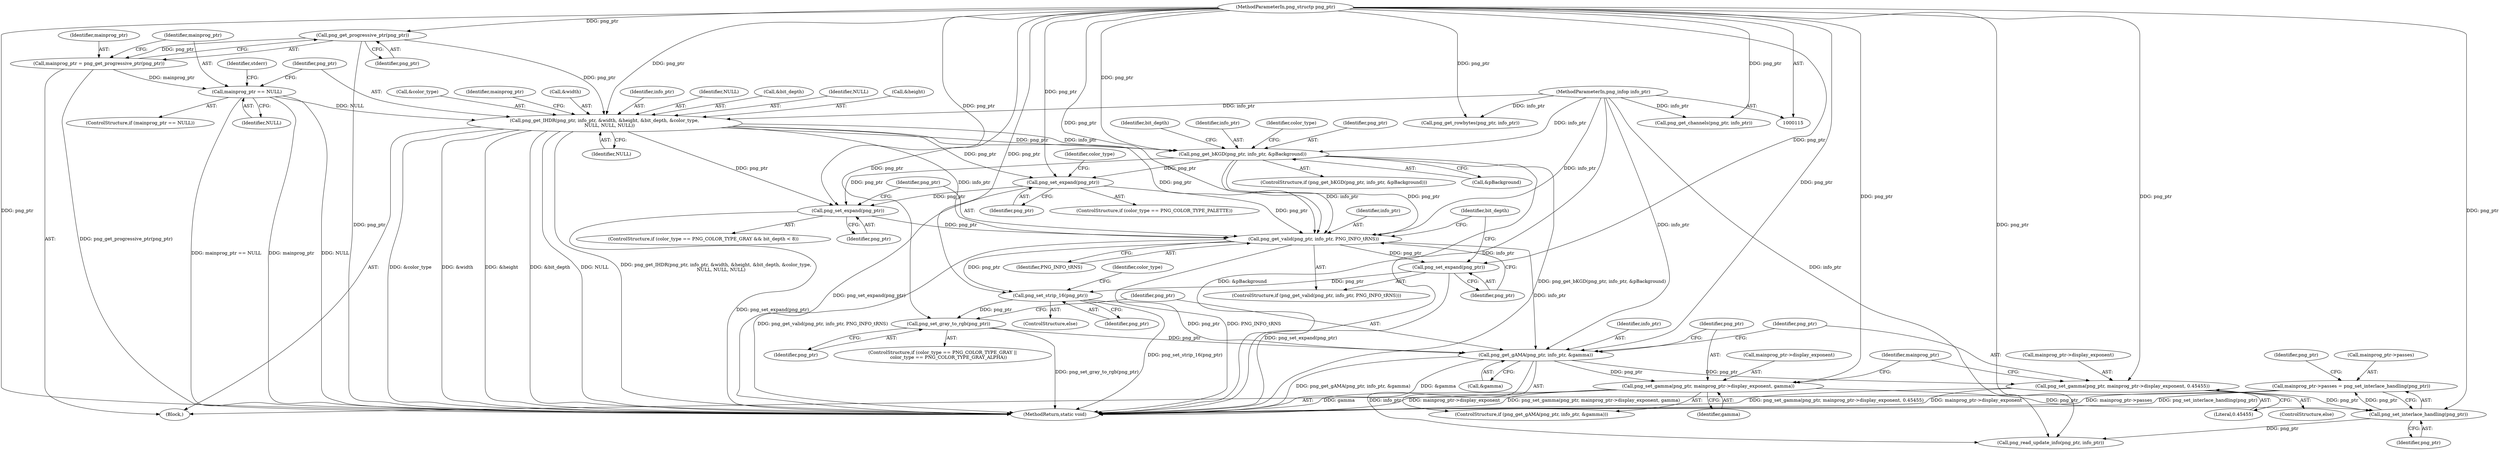 digraph "0_Android_9d4853418ab2f754c2b63e091c29c5529b8b86ca_3@API" {
"1000378" [label="(Call,mainprog_ptr->passes = png_set_interlace_handling(png_ptr))"];
"1000382" [label="(Call,png_set_interlace_handling(png_ptr))"];
"1000372" [label="(Call,png_set_gamma(png_ptr, mainprog_ptr->display_exponent, 0.45455))"];
"1000360" [label="(Call,png_get_gAMA(png_ptr, info_ptr, &gamma))"];
"1000347" [label="(Call,png_set_strip_16(png_ptr))"];
"1000335" [label="(Call,png_get_valid(png_ptr, info_ptr, PNG_INFO_tRNS))"];
"1000332" [label="(Call,png_set_expand(png_ptr))"];
"1000140" [label="(Call,png_get_IHDR(png_ptr, info_ptr, &width, &height, &bit_depth, &color_type,\n       NULL, NULL, NULL))"];
"1000127" [label="(Call,png_get_progressive_ptr(png_ptr))"];
"1000116" [label="(MethodParameterIn,png_structp png_ptr)"];
"1000117" [label="(MethodParameterIn,png_infop info_ptr)"];
"1000130" [label="(Call,mainprog_ptr == NULL)"];
"1000125" [label="(Call,mainprog_ptr = png_get_progressive_ptr(png_ptr))"];
"1000175" [label="(Call,png_get_bKGD(png_ptr, info_ptr, &pBackground))"];
"1000322" [label="(Call,png_set_expand(png_ptr))"];
"1000339" [label="(Call,png_set_expand(png_ptr))"];
"1000357" [label="(Call,png_set_gray_to_rgb(png_ptr))"];
"1000365" [label="(Call,png_set_gamma(png_ptr, mainprog_ptr->display_exponent, gamma))"];
"1000128" [label="(Identifier,png_ptr)"];
"1000343" [label="(Identifier,bit_depth)"];
"1000385" [label="(Identifier,png_ptr)"];
"1000373" [label="(Identifier,png_ptr)"];
"1000177" [label="(Identifier,info_ptr)"];
"1000405" [label="(MethodReturn,static void)"];
"1000142" [label="(Identifier,info_ptr)"];
"1000332" [label="(Call,png_set_expand(png_ptr))"];
"1000340" [label="(Identifier,png_ptr)"];
"1000178" [label="(Call,&pBackground)"];
"1000174" [label="(ControlStructure,if (png_get_bKGD(png_ptr, info_ptr, &pBackground)))"];
"1000333" [label="(Identifier,png_ptr)"];
"1000336" [label="(Identifier,png_ptr)"];
"1000320" [label="(Identifier,color_type)"];
"1000153" [label="(Identifier,NULL)"];
"1000393" [label="(Call,png_get_rowbytes(png_ptr, info_ptr))"];
"1000151" [label="(Identifier,NULL)"];
"1000147" [label="(Call,&bit_depth)"];
"1000352" [label="(Identifier,color_type)"];
"1000361" [label="(Identifier,png_ptr)"];
"1000116" [label="(MethodParameterIn,png_structp png_ptr)"];
"1000349" [label="(ControlStructure,if (color_type == PNG_COLOR_TYPE_GRAY ||\n        color_type == PNG_COLOR_TYPE_GRAY_ALPHA))"];
"1000347" [label="(Call,png_set_strip_16(png_ptr))"];
"1000130" [label="(Call,mainprog_ptr == NULL)"];
"1000324" [label="(ControlStructure,if (color_type == PNG_COLOR_TYPE_GRAY && bit_depth < 8))"];
"1000374" [label="(Call,mainprog_ptr->display_exponent)"];
"1000357" [label="(Call,png_set_gray_to_rgb(png_ptr))"];
"1000175" [label="(Call,png_get_bKGD(png_ptr, info_ptr, &pBackground))"];
"1000131" [label="(Identifier,mainprog_ptr)"];
"1000327" [label="(Identifier,color_type)"];
"1000348" [label="(Identifier,png_ptr)"];
"1000322" [label="(Call,png_set_expand(png_ptr))"];
"1000126" [label="(Identifier,mainprog_ptr)"];
"1000118" [label="(Block,)"];
"1000338" [label="(Identifier,PNG_INFO_tRNS)"];
"1000400" [label="(Call,png_get_channels(png_ptr, info_ptr))"];
"1000132" [label="(Identifier,NULL)"];
"1000127" [label="(Call,png_get_progressive_ptr(png_ptr))"];
"1000318" [label="(ControlStructure,if (color_type == PNG_COLOR_TYPE_PALETTE))"];
"1000141" [label="(Identifier,png_ptr)"];
"1000362" [label="(Identifier,info_ptr)"];
"1000152" [label="(Identifier,NULL)"];
"1000359" [label="(ControlStructure,if (png_get_gAMA(png_ptr, info_ptr, &gamma)))"];
"1000360" [label="(Call,png_get_gAMA(png_ptr, info_ptr, &gamma))"];
"1000363" [label="(Call,&gamma)"];
"1000370" [label="(Identifier,gamma)"];
"1000176" [label="(Identifier,png_ptr)"];
"1000383" [label="(Identifier,png_ptr)"];
"1000140" [label="(Call,png_get_IHDR(png_ptr, info_ptr, &width, &height, &bit_depth, &color_type,\n       NULL, NULL, NULL))"];
"1000145" [label="(Call,&height)"];
"1000149" [label="(Call,&color_type)"];
"1000156" [label="(Identifier,mainprog_ptr)"];
"1000382" [label="(Call,png_set_interlace_handling(png_ptr))"];
"1000365" [label="(Call,png_set_gamma(png_ptr, mainprog_ptr->display_exponent, gamma))"];
"1000117" [label="(MethodParameterIn,png_infop info_ptr)"];
"1000334" [label="(ControlStructure,if (png_get_valid(png_ptr, info_ptr, PNG_INFO_tRNS)))"];
"1000371" [label="(ControlStructure,else)"];
"1000377" [label="(Literal,0.45455)"];
"1000379" [label="(Call,mainprog_ptr->passes)"];
"1000367" [label="(Call,mainprog_ptr->display_exponent)"];
"1000143" [label="(Call,&width)"];
"1000183" [label="(Identifier,bit_depth)"];
"1000378" [label="(Call,mainprog_ptr->passes = png_set_interlace_handling(png_ptr))"];
"1000366" [label="(Identifier,png_ptr)"];
"1000129" [label="(ControlStructure,if (mainprog_ptr == NULL))"];
"1000372" [label="(Call,png_set_gamma(png_ptr, mainprog_ptr->display_exponent, 0.45455))"];
"1000335" [label="(Call,png_get_valid(png_ptr, info_ptr, PNG_INFO_tRNS))"];
"1000323" [label="(Identifier,png_ptr)"];
"1000135" [label="(Identifier,stderr)"];
"1000380" [label="(Identifier,mainprog_ptr)"];
"1000125" [label="(Call,mainprog_ptr = png_get_progressive_ptr(png_ptr))"];
"1000384" [label="(Call,png_read_update_info(png_ptr, info_ptr))"];
"1000337" [label="(Identifier,info_ptr)"];
"1000339" [label="(Call,png_set_expand(png_ptr))"];
"1000346" [label="(ControlStructure,else)"];
"1000358" [label="(Identifier,png_ptr)"];
"1000378" -> "1000118"  [label="AST: "];
"1000378" -> "1000382"  [label="CFG: "];
"1000379" -> "1000378"  [label="AST: "];
"1000382" -> "1000378"  [label="AST: "];
"1000385" -> "1000378"  [label="CFG: "];
"1000378" -> "1000405"  [label="DDG: mainprog_ptr->passes"];
"1000378" -> "1000405"  [label="DDG: png_set_interlace_handling(png_ptr)"];
"1000382" -> "1000378"  [label="DDG: png_ptr"];
"1000382" -> "1000383"  [label="CFG: "];
"1000383" -> "1000382"  [label="AST: "];
"1000372" -> "1000382"  [label="DDG: png_ptr"];
"1000365" -> "1000382"  [label="DDG: png_ptr"];
"1000116" -> "1000382"  [label="DDG: png_ptr"];
"1000382" -> "1000384"  [label="DDG: png_ptr"];
"1000372" -> "1000371"  [label="AST: "];
"1000372" -> "1000377"  [label="CFG: "];
"1000373" -> "1000372"  [label="AST: "];
"1000374" -> "1000372"  [label="AST: "];
"1000377" -> "1000372"  [label="AST: "];
"1000380" -> "1000372"  [label="CFG: "];
"1000372" -> "1000405"  [label="DDG: png_set_gamma(png_ptr, mainprog_ptr->display_exponent, 0.45455)"];
"1000372" -> "1000405"  [label="DDG: mainprog_ptr->display_exponent"];
"1000360" -> "1000372"  [label="DDG: png_ptr"];
"1000116" -> "1000372"  [label="DDG: png_ptr"];
"1000360" -> "1000359"  [label="AST: "];
"1000360" -> "1000363"  [label="CFG: "];
"1000361" -> "1000360"  [label="AST: "];
"1000362" -> "1000360"  [label="AST: "];
"1000363" -> "1000360"  [label="AST: "];
"1000366" -> "1000360"  [label="CFG: "];
"1000373" -> "1000360"  [label="CFG: "];
"1000360" -> "1000405"  [label="DDG: png_get_gAMA(png_ptr, info_ptr, &gamma)"];
"1000360" -> "1000405"  [label="DDG: &gamma"];
"1000347" -> "1000360"  [label="DDG: png_ptr"];
"1000357" -> "1000360"  [label="DDG: png_ptr"];
"1000116" -> "1000360"  [label="DDG: png_ptr"];
"1000335" -> "1000360"  [label="DDG: info_ptr"];
"1000117" -> "1000360"  [label="DDG: info_ptr"];
"1000360" -> "1000365"  [label="DDG: png_ptr"];
"1000360" -> "1000384"  [label="DDG: info_ptr"];
"1000347" -> "1000346"  [label="AST: "];
"1000347" -> "1000348"  [label="CFG: "];
"1000348" -> "1000347"  [label="AST: "];
"1000352" -> "1000347"  [label="CFG: "];
"1000347" -> "1000405"  [label="DDG: png_set_strip_16(png_ptr)"];
"1000335" -> "1000347"  [label="DDG: png_ptr"];
"1000339" -> "1000347"  [label="DDG: png_ptr"];
"1000116" -> "1000347"  [label="DDG: png_ptr"];
"1000347" -> "1000357"  [label="DDG: png_ptr"];
"1000335" -> "1000334"  [label="AST: "];
"1000335" -> "1000338"  [label="CFG: "];
"1000336" -> "1000335"  [label="AST: "];
"1000337" -> "1000335"  [label="AST: "];
"1000338" -> "1000335"  [label="AST: "];
"1000340" -> "1000335"  [label="CFG: "];
"1000343" -> "1000335"  [label="CFG: "];
"1000335" -> "1000405"  [label="DDG: PNG_INFO_tRNS"];
"1000335" -> "1000405"  [label="DDG: png_get_valid(png_ptr, info_ptr, PNG_INFO_tRNS)"];
"1000332" -> "1000335"  [label="DDG: png_ptr"];
"1000140" -> "1000335"  [label="DDG: png_ptr"];
"1000140" -> "1000335"  [label="DDG: info_ptr"];
"1000175" -> "1000335"  [label="DDG: png_ptr"];
"1000175" -> "1000335"  [label="DDG: info_ptr"];
"1000322" -> "1000335"  [label="DDG: png_ptr"];
"1000116" -> "1000335"  [label="DDG: png_ptr"];
"1000117" -> "1000335"  [label="DDG: info_ptr"];
"1000335" -> "1000339"  [label="DDG: png_ptr"];
"1000332" -> "1000324"  [label="AST: "];
"1000332" -> "1000333"  [label="CFG: "];
"1000333" -> "1000332"  [label="AST: "];
"1000336" -> "1000332"  [label="CFG: "];
"1000332" -> "1000405"  [label="DDG: png_set_expand(png_ptr)"];
"1000140" -> "1000332"  [label="DDG: png_ptr"];
"1000175" -> "1000332"  [label="DDG: png_ptr"];
"1000322" -> "1000332"  [label="DDG: png_ptr"];
"1000116" -> "1000332"  [label="DDG: png_ptr"];
"1000140" -> "1000118"  [label="AST: "];
"1000140" -> "1000153"  [label="CFG: "];
"1000141" -> "1000140"  [label="AST: "];
"1000142" -> "1000140"  [label="AST: "];
"1000143" -> "1000140"  [label="AST: "];
"1000145" -> "1000140"  [label="AST: "];
"1000147" -> "1000140"  [label="AST: "];
"1000149" -> "1000140"  [label="AST: "];
"1000151" -> "1000140"  [label="AST: "];
"1000152" -> "1000140"  [label="AST: "];
"1000153" -> "1000140"  [label="AST: "];
"1000156" -> "1000140"  [label="CFG: "];
"1000140" -> "1000405"  [label="DDG: NULL"];
"1000140" -> "1000405"  [label="DDG: png_get_IHDR(png_ptr, info_ptr, &width, &height, &bit_depth, &color_type,\n       NULL, NULL, NULL)"];
"1000140" -> "1000405"  [label="DDG: &color_type"];
"1000140" -> "1000405"  [label="DDG: &width"];
"1000140" -> "1000405"  [label="DDG: &height"];
"1000140" -> "1000405"  [label="DDG: &bit_depth"];
"1000127" -> "1000140"  [label="DDG: png_ptr"];
"1000116" -> "1000140"  [label="DDG: png_ptr"];
"1000117" -> "1000140"  [label="DDG: info_ptr"];
"1000130" -> "1000140"  [label="DDG: NULL"];
"1000140" -> "1000175"  [label="DDG: png_ptr"];
"1000140" -> "1000175"  [label="DDG: info_ptr"];
"1000140" -> "1000322"  [label="DDG: png_ptr"];
"1000127" -> "1000125"  [label="AST: "];
"1000127" -> "1000128"  [label="CFG: "];
"1000128" -> "1000127"  [label="AST: "];
"1000125" -> "1000127"  [label="CFG: "];
"1000127" -> "1000405"  [label="DDG: png_ptr"];
"1000127" -> "1000125"  [label="DDG: png_ptr"];
"1000116" -> "1000127"  [label="DDG: png_ptr"];
"1000116" -> "1000115"  [label="AST: "];
"1000116" -> "1000405"  [label="DDG: png_ptr"];
"1000116" -> "1000175"  [label="DDG: png_ptr"];
"1000116" -> "1000322"  [label="DDG: png_ptr"];
"1000116" -> "1000339"  [label="DDG: png_ptr"];
"1000116" -> "1000357"  [label="DDG: png_ptr"];
"1000116" -> "1000365"  [label="DDG: png_ptr"];
"1000116" -> "1000384"  [label="DDG: png_ptr"];
"1000116" -> "1000393"  [label="DDG: png_ptr"];
"1000116" -> "1000400"  [label="DDG: png_ptr"];
"1000117" -> "1000115"  [label="AST: "];
"1000117" -> "1000405"  [label="DDG: info_ptr"];
"1000117" -> "1000175"  [label="DDG: info_ptr"];
"1000117" -> "1000384"  [label="DDG: info_ptr"];
"1000117" -> "1000393"  [label="DDG: info_ptr"];
"1000117" -> "1000400"  [label="DDG: info_ptr"];
"1000130" -> "1000129"  [label="AST: "];
"1000130" -> "1000132"  [label="CFG: "];
"1000131" -> "1000130"  [label="AST: "];
"1000132" -> "1000130"  [label="AST: "];
"1000135" -> "1000130"  [label="CFG: "];
"1000141" -> "1000130"  [label="CFG: "];
"1000130" -> "1000405"  [label="DDG: NULL"];
"1000130" -> "1000405"  [label="DDG: mainprog_ptr == NULL"];
"1000130" -> "1000405"  [label="DDG: mainprog_ptr"];
"1000125" -> "1000130"  [label="DDG: mainprog_ptr"];
"1000125" -> "1000118"  [label="AST: "];
"1000126" -> "1000125"  [label="AST: "];
"1000131" -> "1000125"  [label="CFG: "];
"1000125" -> "1000405"  [label="DDG: png_get_progressive_ptr(png_ptr)"];
"1000175" -> "1000174"  [label="AST: "];
"1000175" -> "1000178"  [label="CFG: "];
"1000176" -> "1000175"  [label="AST: "];
"1000177" -> "1000175"  [label="AST: "];
"1000178" -> "1000175"  [label="AST: "];
"1000183" -> "1000175"  [label="CFG: "];
"1000320" -> "1000175"  [label="CFG: "];
"1000175" -> "1000405"  [label="DDG: &pBackground"];
"1000175" -> "1000405"  [label="DDG: png_get_bKGD(png_ptr, info_ptr, &pBackground)"];
"1000175" -> "1000322"  [label="DDG: png_ptr"];
"1000322" -> "1000318"  [label="AST: "];
"1000322" -> "1000323"  [label="CFG: "];
"1000323" -> "1000322"  [label="AST: "];
"1000327" -> "1000322"  [label="CFG: "];
"1000322" -> "1000405"  [label="DDG: png_set_expand(png_ptr)"];
"1000339" -> "1000334"  [label="AST: "];
"1000339" -> "1000340"  [label="CFG: "];
"1000340" -> "1000339"  [label="AST: "];
"1000343" -> "1000339"  [label="CFG: "];
"1000339" -> "1000405"  [label="DDG: png_set_expand(png_ptr)"];
"1000357" -> "1000349"  [label="AST: "];
"1000357" -> "1000358"  [label="CFG: "];
"1000358" -> "1000357"  [label="AST: "];
"1000361" -> "1000357"  [label="CFG: "];
"1000357" -> "1000405"  [label="DDG: png_set_gray_to_rgb(png_ptr)"];
"1000365" -> "1000359"  [label="AST: "];
"1000365" -> "1000370"  [label="CFG: "];
"1000366" -> "1000365"  [label="AST: "];
"1000367" -> "1000365"  [label="AST: "];
"1000370" -> "1000365"  [label="AST: "];
"1000380" -> "1000365"  [label="CFG: "];
"1000365" -> "1000405"  [label="DDG: png_set_gamma(png_ptr, mainprog_ptr->display_exponent, gamma)"];
"1000365" -> "1000405"  [label="DDG: gamma"];
"1000365" -> "1000405"  [label="DDG: mainprog_ptr->display_exponent"];
}
